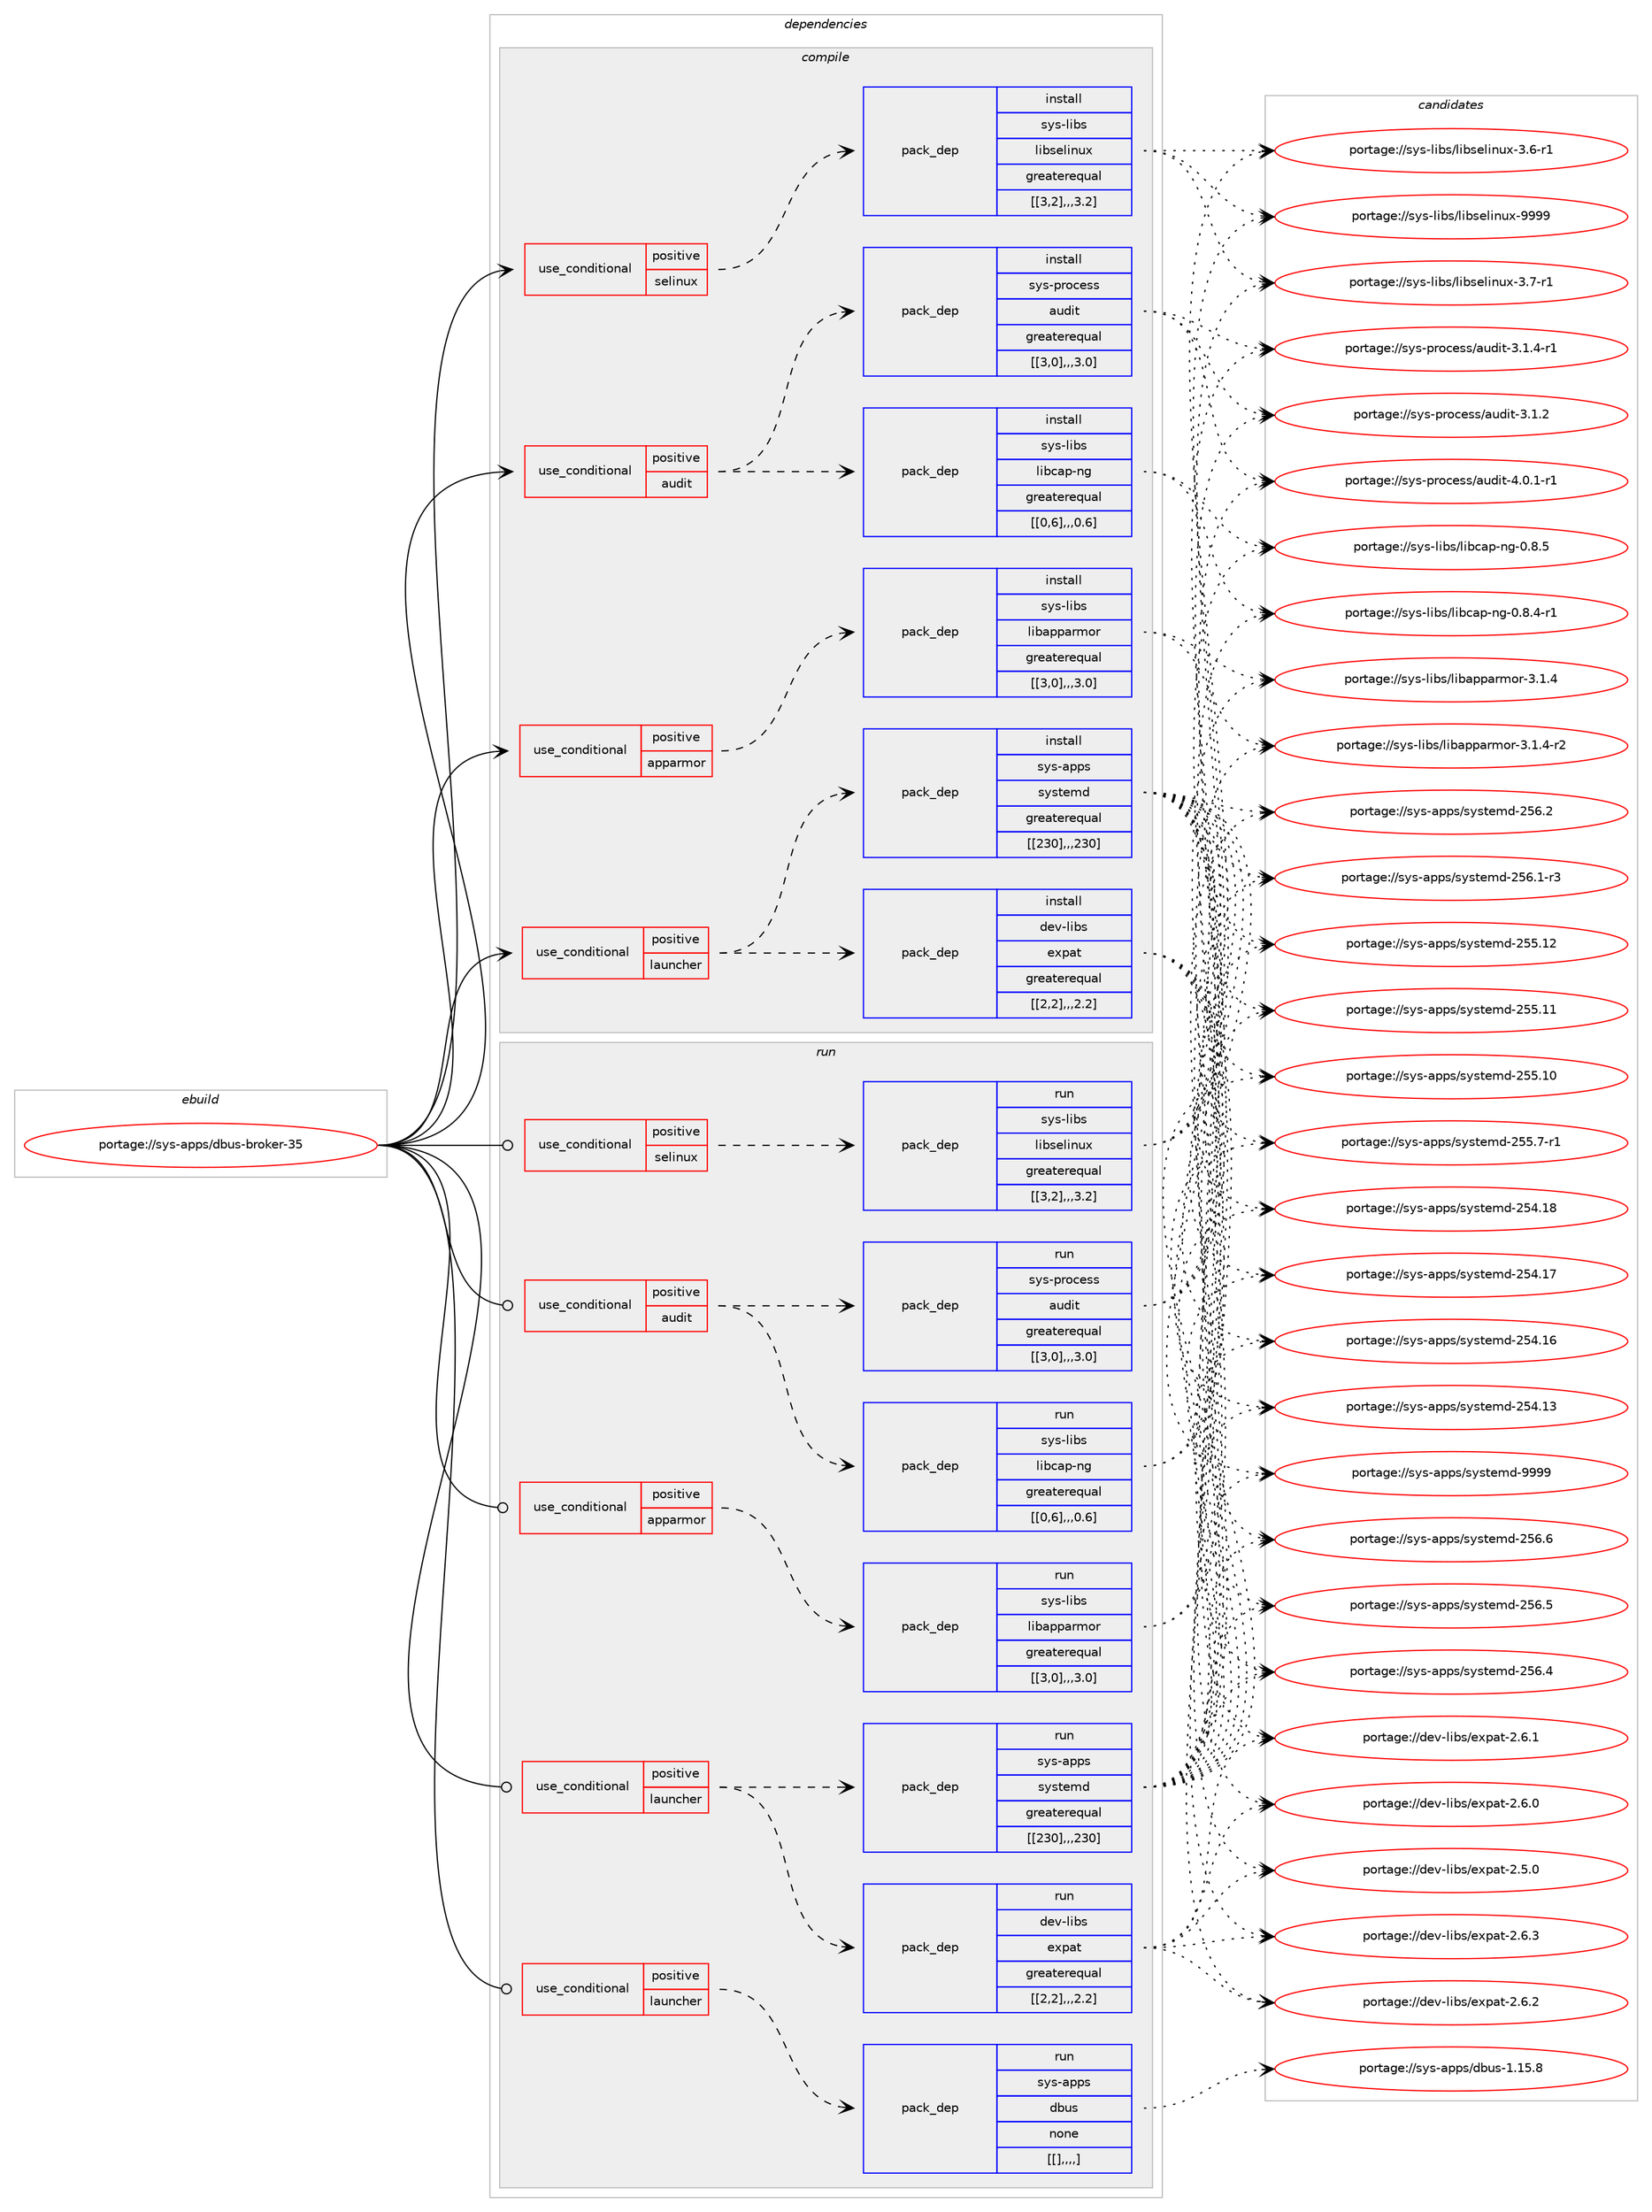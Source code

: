 digraph prolog {

# *************
# Graph options
# *************

newrank=true;
concentrate=true;
compound=true;
graph [rankdir=LR,fontname=Helvetica,fontsize=10,ranksep=1.5];#, ranksep=2.5, nodesep=0.2];
edge  [arrowhead=vee];
node  [fontname=Helvetica,fontsize=10];

# **********
# The ebuild
# **********

subgraph cluster_leftcol {
color=gray;
label=<<i>ebuild</i>>;
id [label="portage://sys-apps/dbus-broker-35", color=red, width=4, href="../sys-apps/dbus-broker-35.svg"];
}

# ****************
# The dependencies
# ****************

subgraph cluster_midcol {
color=gray;
label=<<i>dependencies</i>>;
subgraph cluster_compile {
fillcolor="#eeeeee";
style=filled;
label=<<i>compile</i>>;
subgraph cond114280 {
dependency428775 [label=<<TABLE BORDER="0" CELLBORDER="1" CELLSPACING="0" CELLPADDING="4"><TR><TD ROWSPAN="3" CELLPADDING="10">use_conditional</TD></TR><TR><TD>positive</TD></TR><TR><TD>apparmor</TD></TR></TABLE>>, shape=none, color=red];
subgraph pack311562 {
dependency428776 [label=<<TABLE BORDER="0" CELLBORDER="1" CELLSPACING="0" CELLPADDING="4" WIDTH="220"><TR><TD ROWSPAN="6" CELLPADDING="30">pack_dep</TD></TR><TR><TD WIDTH="110">install</TD></TR><TR><TD>sys-libs</TD></TR><TR><TD>libapparmor</TD></TR><TR><TD>greaterequal</TD></TR><TR><TD>[[3,0],,,3.0]</TD></TR></TABLE>>, shape=none, color=blue];
}
dependency428775:e -> dependency428776:w [weight=20,style="dashed",arrowhead="vee"];
}
id:e -> dependency428775:w [weight=20,style="solid",arrowhead="vee"];
subgraph cond114281 {
dependency428777 [label=<<TABLE BORDER="0" CELLBORDER="1" CELLSPACING="0" CELLPADDING="4"><TR><TD ROWSPAN="3" CELLPADDING="10">use_conditional</TD></TR><TR><TD>positive</TD></TR><TR><TD>audit</TD></TR></TABLE>>, shape=none, color=red];
subgraph pack311563 {
dependency428778 [label=<<TABLE BORDER="0" CELLBORDER="1" CELLSPACING="0" CELLPADDING="4" WIDTH="220"><TR><TD ROWSPAN="6" CELLPADDING="30">pack_dep</TD></TR><TR><TD WIDTH="110">install</TD></TR><TR><TD>sys-process</TD></TR><TR><TD>audit</TD></TR><TR><TD>greaterequal</TD></TR><TR><TD>[[3,0],,,3.0]</TD></TR></TABLE>>, shape=none, color=blue];
}
dependency428777:e -> dependency428778:w [weight=20,style="dashed",arrowhead="vee"];
subgraph pack311564 {
dependency428779 [label=<<TABLE BORDER="0" CELLBORDER="1" CELLSPACING="0" CELLPADDING="4" WIDTH="220"><TR><TD ROWSPAN="6" CELLPADDING="30">pack_dep</TD></TR><TR><TD WIDTH="110">install</TD></TR><TR><TD>sys-libs</TD></TR><TR><TD>libcap-ng</TD></TR><TR><TD>greaterequal</TD></TR><TR><TD>[[0,6],,,0.6]</TD></TR></TABLE>>, shape=none, color=blue];
}
dependency428777:e -> dependency428779:w [weight=20,style="dashed",arrowhead="vee"];
}
id:e -> dependency428777:w [weight=20,style="solid",arrowhead="vee"];
subgraph cond114282 {
dependency428780 [label=<<TABLE BORDER="0" CELLBORDER="1" CELLSPACING="0" CELLPADDING="4"><TR><TD ROWSPAN="3" CELLPADDING="10">use_conditional</TD></TR><TR><TD>positive</TD></TR><TR><TD>launcher</TD></TR></TABLE>>, shape=none, color=red];
subgraph pack311565 {
dependency428781 [label=<<TABLE BORDER="0" CELLBORDER="1" CELLSPACING="0" CELLPADDING="4" WIDTH="220"><TR><TD ROWSPAN="6" CELLPADDING="30">pack_dep</TD></TR><TR><TD WIDTH="110">install</TD></TR><TR><TD>dev-libs</TD></TR><TR><TD>expat</TD></TR><TR><TD>greaterequal</TD></TR><TR><TD>[[2,2],,,2.2]</TD></TR></TABLE>>, shape=none, color=blue];
}
dependency428780:e -> dependency428781:w [weight=20,style="dashed",arrowhead="vee"];
subgraph pack311566 {
dependency428782 [label=<<TABLE BORDER="0" CELLBORDER="1" CELLSPACING="0" CELLPADDING="4" WIDTH="220"><TR><TD ROWSPAN="6" CELLPADDING="30">pack_dep</TD></TR><TR><TD WIDTH="110">install</TD></TR><TR><TD>sys-apps</TD></TR><TR><TD>systemd</TD></TR><TR><TD>greaterequal</TD></TR><TR><TD>[[230],,,230]</TD></TR></TABLE>>, shape=none, color=blue];
}
dependency428780:e -> dependency428782:w [weight=20,style="dashed",arrowhead="vee"];
}
id:e -> dependency428780:w [weight=20,style="solid",arrowhead="vee"];
subgraph cond114283 {
dependency428783 [label=<<TABLE BORDER="0" CELLBORDER="1" CELLSPACING="0" CELLPADDING="4"><TR><TD ROWSPAN="3" CELLPADDING="10">use_conditional</TD></TR><TR><TD>positive</TD></TR><TR><TD>selinux</TD></TR></TABLE>>, shape=none, color=red];
subgraph pack311567 {
dependency428784 [label=<<TABLE BORDER="0" CELLBORDER="1" CELLSPACING="0" CELLPADDING="4" WIDTH="220"><TR><TD ROWSPAN="6" CELLPADDING="30">pack_dep</TD></TR><TR><TD WIDTH="110">install</TD></TR><TR><TD>sys-libs</TD></TR><TR><TD>libselinux</TD></TR><TR><TD>greaterequal</TD></TR><TR><TD>[[3,2],,,3.2]</TD></TR></TABLE>>, shape=none, color=blue];
}
dependency428783:e -> dependency428784:w [weight=20,style="dashed",arrowhead="vee"];
}
id:e -> dependency428783:w [weight=20,style="solid",arrowhead="vee"];
}
subgraph cluster_compileandrun {
fillcolor="#eeeeee";
style=filled;
label=<<i>compile and run</i>>;
}
subgraph cluster_run {
fillcolor="#eeeeee";
style=filled;
label=<<i>run</i>>;
subgraph cond114284 {
dependency428785 [label=<<TABLE BORDER="0" CELLBORDER="1" CELLSPACING="0" CELLPADDING="4"><TR><TD ROWSPAN="3" CELLPADDING="10">use_conditional</TD></TR><TR><TD>positive</TD></TR><TR><TD>apparmor</TD></TR></TABLE>>, shape=none, color=red];
subgraph pack311568 {
dependency428786 [label=<<TABLE BORDER="0" CELLBORDER="1" CELLSPACING="0" CELLPADDING="4" WIDTH="220"><TR><TD ROWSPAN="6" CELLPADDING="30">pack_dep</TD></TR><TR><TD WIDTH="110">run</TD></TR><TR><TD>sys-libs</TD></TR><TR><TD>libapparmor</TD></TR><TR><TD>greaterequal</TD></TR><TR><TD>[[3,0],,,3.0]</TD></TR></TABLE>>, shape=none, color=blue];
}
dependency428785:e -> dependency428786:w [weight=20,style="dashed",arrowhead="vee"];
}
id:e -> dependency428785:w [weight=20,style="solid",arrowhead="odot"];
subgraph cond114285 {
dependency428787 [label=<<TABLE BORDER="0" CELLBORDER="1" CELLSPACING="0" CELLPADDING="4"><TR><TD ROWSPAN="3" CELLPADDING="10">use_conditional</TD></TR><TR><TD>positive</TD></TR><TR><TD>audit</TD></TR></TABLE>>, shape=none, color=red];
subgraph pack311569 {
dependency428788 [label=<<TABLE BORDER="0" CELLBORDER="1" CELLSPACING="0" CELLPADDING="4" WIDTH="220"><TR><TD ROWSPAN="6" CELLPADDING="30">pack_dep</TD></TR><TR><TD WIDTH="110">run</TD></TR><TR><TD>sys-process</TD></TR><TR><TD>audit</TD></TR><TR><TD>greaterequal</TD></TR><TR><TD>[[3,0],,,3.0]</TD></TR></TABLE>>, shape=none, color=blue];
}
dependency428787:e -> dependency428788:w [weight=20,style="dashed",arrowhead="vee"];
subgraph pack311570 {
dependency428789 [label=<<TABLE BORDER="0" CELLBORDER="1" CELLSPACING="0" CELLPADDING="4" WIDTH="220"><TR><TD ROWSPAN="6" CELLPADDING="30">pack_dep</TD></TR><TR><TD WIDTH="110">run</TD></TR><TR><TD>sys-libs</TD></TR><TR><TD>libcap-ng</TD></TR><TR><TD>greaterequal</TD></TR><TR><TD>[[0,6],,,0.6]</TD></TR></TABLE>>, shape=none, color=blue];
}
dependency428787:e -> dependency428789:w [weight=20,style="dashed",arrowhead="vee"];
}
id:e -> dependency428787:w [weight=20,style="solid",arrowhead="odot"];
subgraph cond114286 {
dependency428790 [label=<<TABLE BORDER="0" CELLBORDER="1" CELLSPACING="0" CELLPADDING="4"><TR><TD ROWSPAN="3" CELLPADDING="10">use_conditional</TD></TR><TR><TD>positive</TD></TR><TR><TD>launcher</TD></TR></TABLE>>, shape=none, color=red];
subgraph pack311571 {
dependency428791 [label=<<TABLE BORDER="0" CELLBORDER="1" CELLSPACING="0" CELLPADDING="4" WIDTH="220"><TR><TD ROWSPAN="6" CELLPADDING="30">pack_dep</TD></TR><TR><TD WIDTH="110">run</TD></TR><TR><TD>dev-libs</TD></TR><TR><TD>expat</TD></TR><TR><TD>greaterequal</TD></TR><TR><TD>[[2,2],,,2.2]</TD></TR></TABLE>>, shape=none, color=blue];
}
dependency428790:e -> dependency428791:w [weight=20,style="dashed",arrowhead="vee"];
subgraph pack311572 {
dependency428792 [label=<<TABLE BORDER="0" CELLBORDER="1" CELLSPACING="0" CELLPADDING="4" WIDTH="220"><TR><TD ROWSPAN="6" CELLPADDING="30">pack_dep</TD></TR><TR><TD WIDTH="110">run</TD></TR><TR><TD>sys-apps</TD></TR><TR><TD>systemd</TD></TR><TR><TD>greaterequal</TD></TR><TR><TD>[[230],,,230]</TD></TR></TABLE>>, shape=none, color=blue];
}
dependency428790:e -> dependency428792:w [weight=20,style="dashed",arrowhead="vee"];
}
id:e -> dependency428790:w [weight=20,style="solid",arrowhead="odot"];
subgraph cond114287 {
dependency428793 [label=<<TABLE BORDER="0" CELLBORDER="1" CELLSPACING="0" CELLPADDING="4"><TR><TD ROWSPAN="3" CELLPADDING="10">use_conditional</TD></TR><TR><TD>positive</TD></TR><TR><TD>launcher</TD></TR></TABLE>>, shape=none, color=red];
subgraph pack311573 {
dependency428794 [label=<<TABLE BORDER="0" CELLBORDER="1" CELLSPACING="0" CELLPADDING="4" WIDTH="220"><TR><TD ROWSPAN="6" CELLPADDING="30">pack_dep</TD></TR><TR><TD WIDTH="110">run</TD></TR><TR><TD>sys-apps</TD></TR><TR><TD>dbus</TD></TR><TR><TD>none</TD></TR><TR><TD>[[],,,,]</TD></TR></TABLE>>, shape=none, color=blue];
}
dependency428793:e -> dependency428794:w [weight=20,style="dashed",arrowhead="vee"];
}
id:e -> dependency428793:w [weight=20,style="solid",arrowhead="odot"];
subgraph cond114288 {
dependency428795 [label=<<TABLE BORDER="0" CELLBORDER="1" CELLSPACING="0" CELLPADDING="4"><TR><TD ROWSPAN="3" CELLPADDING="10">use_conditional</TD></TR><TR><TD>positive</TD></TR><TR><TD>selinux</TD></TR></TABLE>>, shape=none, color=red];
subgraph pack311574 {
dependency428796 [label=<<TABLE BORDER="0" CELLBORDER="1" CELLSPACING="0" CELLPADDING="4" WIDTH="220"><TR><TD ROWSPAN="6" CELLPADDING="30">pack_dep</TD></TR><TR><TD WIDTH="110">run</TD></TR><TR><TD>sys-libs</TD></TR><TR><TD>libselinux</TD></TR><TR><TD>greaterequal</TD></TR><TR><TD>[[3,2],,,3.2]</TD></TR></TABLE>>, shape=none, color=blue];
}
dependency428795:e -> dependency428796:w [weight=20,style="dashed",arrowhead="vee"];
}
id:e -> dependency428795:w [weight=20,style="solid",arrowhead="odot"];
}
}

# **************
# The candidates
# **************

subgraph cluster_choices {
rank=same;
color=gray;
label=<<i>candidates</i>>;

subgraph choice311562 {
color=black;
nodesep=1;
choice1151211154510810598115471081059897112112971141091111144551464946524511450 [label="portage://sys-libs/libapparmor-3.1.4-r2", color=red, width=4,href="../sys-libs/libapparmor-3.1.4-r2.svg"];
choice115121115451081059811547108105989711211297114109111114455146494652 [label="portage://sys-libs/libapparmor-3.1.4", color=red, width=4,href="../sys-libs/libapparmor-3.1.4.svg"];
dependency428776:e -> choice1151211154510810598115471081059897112112971141091111144551464946524511450:w [style=dotted,weight="100"];
dependency428776:e -> choice115121115451081059811547108105989711211297114109111114455146494652:w [style=dotted,weight="100"];
}
subgraph choice311563 {
color=black;
nodesep=1;
choice115121115451121141119910111511547971171001051164552464846494511449 [label="portage://sys-process/audit-4.0.1-r1", color=red, width=4,href="../sys-process/audit-4.0.1-r1.svg"];
choice115121115451121141119910111511547971171001051164551464946524511449 [label="portage://sys-process/audit-3.1.4-r1", color=red, width=4,href="../sys-process/audit-3.1.4-r1.svg"];
choice11512111545112114111991011151154797117100105116455146494650 [label="portage://sys-process/audit-3.1.2", color=red, width=4,href="../sys-process/audit-3.1.2.svg"];
dependency428778:e -> choice115121115451121141119910111511547971171001051164552464846494511449:w [style=dotted,weight="100"];
dependency428778:e -> choice115121115451121141119910111511547971171001051164551464946524511449:w [style=dotted,weight="100"];
dependency428778:e -> choice11512111545112114111991011151154797117100105116455146494650:w [style=dotted,weight="100"];
}
subgraph choice311564 {
color=black;
nodesep=1;
choice11512111545108105981154710810598999711245110103454846564653 [label="portage://sys-libs/libcap-ng-0.8.5", color=red, width=4,href="../sys-libs/libcap-ng-0.8.5.svg"];
choice115121115451081059811547108105989997112451101034548465646524511449 [label="portage://sys-libs/libcap-ng-0.8.4-r1", color=red, width=4,href="../sys-libs/libcap-ng-0.8.4-r1.svg"];
dependency428779:e -> choice11512111545108105981154710810598999711245110103454846564653:w [style=dotted,weight="100"];
dependency428779:e -> choice115121115451081059811547108105989997112451101034548465646524511449:w [style=dotted,weight="100"];
}
subgraph choice311565 {
color=black;
nodesep=1;
choice10010111845108105981154710112011297116455046544651 [label="portage://dev-libs/expat-2.6.3", color=red, width=4,href="../dev-libs/expat-2.6.3.svg"];
choice10010111845108105981154710112011297116455046544650 [label="portage://dev-libs/expat-2.6.2", color=red, width=4,href="../dev-libs/expat-2.6.2.svg"];
choice10010111845108105981154710112011297116455046544649 [label="portage://dev-libs/expat-2.6.1", color=red, width=4,href="../dev-libs/expat-2.6.1.svg"];
choice10010111845108105981154710112011297116455046544648 [label="portage://dev-libs/expat-2.6.0", color=red, width=4,href="../dev-libs/expat-2.6.0.svg"];
choice10010111845108105981154710112011297116455046534648 [label="portage://dev-libs/expat-2.5.0", color=red, width=4,href="../dev-libs/expat-2.5.0.svg"];
dependency428781:e -> choice10010111845108105981154710112011297116455046544651:w [style=dotted,weight="100"];
dependency428781:e -> choice10010111845108105981154710112011297116455046544650:w [style=dotted,weight="100"];
dependency428781:e -> choice10010111845108105981154710112011297116455046544649:w [style=dotted,weight="100"];
dependency428781:e -> choice10010111845108105981154710112011297116455046544648:w [style=dotted,weight="100"];
dependency428781:e -> choice10010111845108105981154710112011297116455046534648:w [style=dotted,weight="100"];
}
subgraph choice311566 {
color=black;
nodesep=1;
choice1151211154597112112115471151211151161011091004557575757 [label="portage://sys-apps/systemd-9999", color=red, width=4,href="../sys-apps/systemd-9999.svg"];
choice115121115459711211211547115121115116101109100455053544654 [label="portage://sys-apps/systemd-256.6", color=red, width=4,href="../sys-apps/systemd-256.6.svg"];
choice115121115459711211211547115121115116101109100455053544653 [label="portage://sys-apps/systemd-256.5", color=red, width=4,href="../sys-apps/systemd-256.5.svg"];
choice115121115459711211211547115121115116101109100455053544652 [label="portage://sys-apps/systemd-256.4", color=red, width=4,href="../sys-apps/systemd-256.4.svg"];
choice115121115459711211211547115121115116101109100455053544650 [label="portage://sys-apps/systemd-256.2", color=red, width=4,href="../sys-apps/systemd-256.2.svg"];
choice1151211154597112112115471151211151161011091004550535446494511451 [label="portage://sys-apps/systemd-256.1-r3", color=red, width=4,href="../sys-apps/systemd-256.1-r3.svg"];
choice11512111545971121121154711512111511610110910045505353464950 [label="portage://sys-apps/systemd-255.12", color=red, width=4,href="../sys-apps/systemd-255.12.svg"];
choice11512111545971121121154711512111511610110910045505353464949 [label="portage://sys-apps/systemd-255.11", color=red, width=4,href="../sys-apps/systemd-255.11.svg"];
choice11512111545971121121154711512111511610110910045505353464948 [label="portage://sys-apps/systemd-255.10", color=red, width=4,href="../sys-apps/systemd-255.10.svg"];
choice1151211154597112112115471151211151161011091004550535346554511449 [label="portage://sys-apps/systemd-255.7-r1", color=red, width=4,href="../sys-apps/systemd-255.7-r1.svg"];
choice11512111545971121121154711512111511610110910045505352464956 [label="portage://sys-apps/systemd-254.18", color=red, width=4,href="../sys-apps/systemd-254.18.svg"];
choice11512111545971121121154711512111511610110910045505352464955 [label="portage://sys-apps/systemd-254.17", color=red, width=4,href="../sys-apps/systemd-254.17.svg"];
choice11512111545971121121154711512111511610110910045505352464954 [label="portage://sys-apps/systemd-254.16", color=red, width=4,href="../sys-apps/systemd-254.16.svg"];
choice11512111545971121121154711512111511610110910045505352464951 [label="portage://sys-apps/systemd-254.13", color=red, width=4,href="../sys-apps/systemd-254.13.svg"];
dependency428782:e -> choice1151211154597112112115471151211151161011091004557575757:w [style=dotted,weight="100"];
dependency428782:e -> choice115121115459711211211547115121115116101109100455053544654:w [style=dotted,weight="100"];
dependency428782:e -> choice115121115459711211211547115121115116101109100455053544653:w [style=dotted,weight="100"];
dependency428782:e -> choice115121115459711211211547115121115116101109100455053544652:w [style=dotted,weight="100"];
dependency428782:e -> choice115121115459711211211547115121115116101109100455053544650:w [style=dotted,weight="100"];
dependency428782:e -> choice1151211154597112112115471151211151161011091004550535446494511451:w [style=dotted,weight="100"];
dependency428782:e -> choice11512111545971121121154711512111511610110910045505353464950:w [style=dotted,weight="100"];
dependency428782:e -> choice11512111545971121121154711512111511610110910045505353464949:w [style=dotted,weight="100"];
dependency428782:e -> choice11512111545971121121154711512111511610110910045505353464948:w [style=dotted,weight="100"];
dependency428782:e -> choice1151211154597112112115471151211151161011091004550535346554511449:w [style=dotted,weight="100"];
dependency428782:e -> choice11512111545971121121154711512111511610110910045505352464956:w [style=dotted,weight="100"];
dependency428782:e -> choice11512111545971121121154711512111511610110910045505352464955:w [style=dotted,weight="100"];
dependency428782:e -> choice11512111545971121121154711512111511610110910045505352464954:w [style=dotted,weight="100"];
dependency428782:e -> choice11512111545971121121154711512111511610110910045505352464951:w [style=dotted,weight="100"];
}
subgraph choice311567 {
color=black;
nodesep=1;
choice115121115451081059811547108105981151011081051101171204557575757 [label="portage://sys-libs/libselinux-9999", color=red, width=4,href="../sys-libs/libselinux-9999.svg"];
choice11512111545108105981154710810598115101108105110117120455146554511449 [label="portage://sys-libs/libselinux-3.7-r1", color=red, width=4,href="../sys-libs/libselinux-3.7-r1.svg"];
choice11512111545108105981154710810598115101108105110117120455146544511449 [label="portage://sys-libs/libselinux-3.6-r1", color=red, width=4,href="../sys-libs/libselinux-3.6-r1.svg"];
dependency428784:e -> choice115121115451081059811547108105981151011081051101171204557575757:w [style=dotted,weight="100"];
dependency428784:e -> choice11512111545108105981154710810598115101108105110117120455146554511449:w [style=dotted,weight="100"];
dependency428784:e -> choice11512111545108105981154710810598115101108105110117120455146544511449:w [style=dotted,weight="100"];
}
subgraph choice311568 {
color=black;
nodesep=1;
choice1151211154510810598115471081059897112112971141091111144551464946524511450 [label="portage://sys-libs/libapparmor-3.1.4-r2", color=red, width=4,href="../sys-libs/libapparmor-3.1.4-r2.svg"];
choice115121115451081059811547108105989711211297114109111114455146494652 [label="portage://sys-libs/libapparmor-3.1.4", color=red, width=4,href="../sys-libs/libapparmor-3.1.4.svg"];
dependency428786:e -> choice1151211154510810598115471081059897112112971141091111144551464946524511450:w [style=dotted,weight="100"];
dependency428786:e -> choice115121115451081059811547108105989711211297114109111114455146494652:w [style=dotted,weight="100"];
}
subgraph choice311569 {
color=black;
nodesep=1;
choice115121115451121141119910111511547971171001051164552464846494511449 [label="portage://sys-process/audit-4.0.1-r1", color=red, width=4,href="../sys-process/audit-4.0.1-r1.svg"];
choice115121115451121141119910111511547971171001051164551464946524511449 [label="portage://sys-process/audit-3.1.4-r1", color=red, width=4,href="../sys-process/audit-3.1.4-r1.svg"];
choice11512111545112114111991011151154797117100105116455146494650 [label="portage://sys-process/audit-3.1.2", color=red, width=4,href="../sys-process/audit-3.1.2.svg"];
dependency428788:e -> choice115121115451121141119910111511547971171001051164552464846494511449:w [style=dotted,weight="100"];
dependency428788:e -> choice115121115451121141119910111511547971171001051164551464946524511449:w [style=dotted,weight="100"];
dependency428788:e -> choice11512111545112114111991011151154797117100105116455146494650:w [style=dotted,weight="100"];
}
subgraph choice311570 {
color=black;
nodesep=1;
choice11512111545108105981154710810598999711245110103454846564653 [label="portage://sys-libs/libcap-ng-0.8.5", color=red, width=4,href="../sys-libs/libcap-ng-0.8.5.svg"];
choice115121115451081059811547108105989997112451101034548465646524511449 [label="portage://sys-libs/libcap-ng-0.8.4-r1", color=red, width=4,href="../sys-libs/libcap-ng-0.8.4-r1.svg"];
dependency428789:e -> choice11512111545108105981154710810598999711245110103454846564653:w [style=dotted,weight="100"];
dependency428789:e -> choice115121115451081059811547108105989997112451101034548465646524511449:w [style=dotted,weight="100"];
}
subgraph choice311571 {
color=black;
nodesep=1;
choice10010111845108105981154710112011297116455046544651 [label="portage://dev-libs/expat-2.6.3", color=red, width=4,href="../dev-libs/expat-2.6.3.svg"];
choice10010111845108105981154710112011297116455046544650 [label="portage://dev-libs/expat-2.6.2", color=red, width=4,href="../dev-libs/expat-2.6.2.svg"];
choice10010111845108105981154710112011297116455046544649 [label="portage://dev-libs/expat-2.6.1", color=red, width=4,href="../dev-libs/expat-2.6.1.svg"];
choice10010111845108105981154710112011297116455046544648 [label="portage://dev-libs/expat-2.6.0", color=red, width=4,href="../dev-libs/expat-2.6.0.svg"];
choice10010111845108105981154710112011297116455046534648 [label="portage://dev-libs/expat-2.5.0", color=red, width=4,href="../dev-libs/expat-2.5.0.svg"];
dependency428791:e -> choice10010111845108105981154710112011297116455046544651:w [style=dotted,weight="100"];
dependency428791:e -> choice10010111845108105981154710112011297116455046544650:w [style=dotted,weight="100"];
dependency428791:e -> choice10010111845108105981154710112011297116455046544649:w [style=dotted,weight="100"];
dependency428791:e -> choice10010111845108105981154710112011297116455046544648:w [style=dotted,weight="100"];
dependency428791:e -> choice10010111845108105981154710112011297116455046534648:w [style=dotted,weight="100"];
}
subgraph choice311572 {
color=black;
nodesep=1;
choice1151211154597112112115471151211151161011091004557575757 [label="portage://sys-apps/systemd-9999", color=red, width=4,href="../sys-apps/systemd-9999.svg"];
choice115121115459711211211547115121115116101109100455053544654 [label="portage://sys-apps/systemd-256.6", color=red, width=4,href="../sys-apps/systemd-256.6.svg"];
choice115121115459711211211547115121115116101109100455053544653 [label="portage://sys-apps/systemd-256.5", color=red, width=4,href="../sys-apps/systemd-256.5.svg"];
choice115121115459711211211547115121115116101109100455053544652 [label="portage://sys-apps/systemd-256.4", color=red, width=4,href="../sys-apps/systemd-256.4.svg"];
choice115121115459711211211547115121115116101109100455053544650 [label="portage://sys-apps/systemd-256.2", color=red, width=4,href="../sys-apps/systemd-256.2.svg"];
choice1151211154597112112115471151211151161011091004550535446494511451 [label="portage://sys-apps/systemd-256.1-r3", color=red, width=4,href="../sys-apps/systemd-256.1-r3.svg"];
choice11512111545971121121154711512111511610110910045505353464950 [label="portage://sys-apps/systemd-255.12", color=red, width=4,href="../sys-apps/systemd-255.12.svg"];
choice11512111545971121121154711512111511610110910045505353464949 [label="portage://sys-apps/systemd-255.11", color=red, width=4,href="../sys-apps/systemd-255.11.svg"];
choice11512111545971121121154711512111511610110910045505353464948 [label="portage://sys-apps/systemd-255.10", color=red, width=4,href="../sys-apps/systemd-255.10.svg"];
choice1151211154597112112115471151211151161011091004550535346554511449 [label="portage://sys-apps/systemd-255.7-r1", color=red, width=4,href="../sys-apps/systemd-255.7-r1.svg"];
choice11512111545971121121154711512111511610110910045505352464956 [label="portage://sys-apps/systemd-254.18", color=red, width=4,href="../sys-apps/systemd-254.18.svg"];
choice11512111545971121121154711512111511610110910045505352464955 [label="portage://sys-apps/systemd-254.17", color=red, width=4,href="../sys-apps/systemd-254.17.svg"];
choice11512111545971121121154711512111511610110910045505352464954 [label="portage://sys-apps/systemd-254.16", color=red, width=4,href="../sys-apps/systemd-254.16.svg"];
choice11512111545971121121154711512111511610110910045505352464951 [label="portage://sys-apps/systemd-254.13", color=red, width=4,href="../sys-apps/systemd-254.13.svg"];
dependency428792:e -> choice1151211154597112112115471151211151161011091004557575757:w [style=dotted,weight="100"];
dependency428792:e -> choice115121115459711211211547115121115116101109100455053544654:w [style=dotted,weight="100"];
dependency428792:e -> choice115121115459711211211547115121115116101109100455053544653:w [style=dotted,weight="100"];
dependency428792:e -> choice115121115459711211211547115121115116101109100455053544652:w [style=dotted,weight="100"];
dependency428792:e -> choice115121115459711211211547115121115116101109100455053544650:w [style=dotted,weight="100"];
dependency428792:e -> choice1151211154597112112115471151211151161011091004550535446494511451:w [style=dotted,weight="100"];
dependency428792:e -> choice11512111545971121121154711512111511610110910045505353464950:w [style=dotted,weight="100"];
dependency428792:e -> choice11512111545971121121154711512111511610110910045505353464949:w [style=dotted,weight="100"];
dependency428792:e -> choice11512111545971121121154711512111511610110910045505353464948:w [style=dotted,weight="100"];
dependency428792:e -> choice1151211154597112112115471151211151161011091004550535346554511449:w [style=dotted,weight="100"];
dependency428792:e -> choice11512111545971121121154711512111511610110910045505352464956:w [style=dotted,weight="100"];
dependency428792:e -> choice11512111545971121121154711512111511610110910045505352464955:w [style=dotted,weight="100"];
dependency428792:e -> choice11512111545971121121154711512111511610110910045505352464954:w [style=dotted,weight="100"];
dependency428792:e -> choice11512111545971121121154711512111511610110910045505352464951:w [style=dotted,weight="100"];
}
subgraph choice311573 {
color=black;
nodesep=1;
choice1151211154597112112115471009811711545494649534656 [label="portage://sys-apps/dbus-1.15.8", color=red, width=4,href="../sys-apps/dbus-1.15.8.svg"];
dependency428794:e -> choice1151211154597112112115471009811711545494649534656:w [style=dotted,weight="100"];
}
subgraph choice311574 {
color=black;
nodesep=1;
choice115121115451081059811547108105981151011081051101171204557575757 [label="portage://sys-libs/libselinux-9999", color=red, width=4,href="../sys-libs/libselinux-9999.svg"];
choice11512111545108105981154710810598115101108105110117120455146554511449 [label="portage://sys-libs/libselinux-3.7-r1", color=red, width=4,href="../sys-libs/libselinux-3.7-r1.svg"];
choice11512111545108105981154710810598115101108105110117120455146544511449 [label="portage://sys-libs/libselinux-3.6-r1", color=red, width=4,href="../sys-libs/libselinux-3.6-r1.svg"];
dependency428796:e -> choice115121115451081059811547108105981151011081051101171204557575757:w [style=dotted,weight="100"];
dependency428796:e -> choice11512111545108105981154710810598115101108105110117120455146554511449:w [style=dotted,weight="100"];
dependency428796:e -> choice11512111545108105981154710810598115101108105110117120455146544511449:w [style=dotted,weight="100"];
}
}

}
